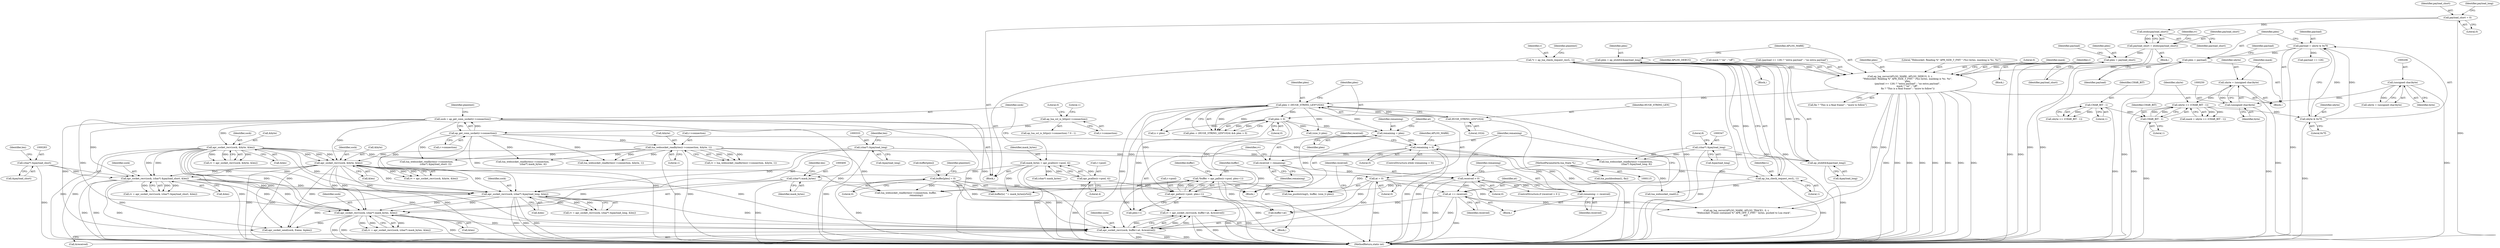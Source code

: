 digraph "0_httpd_643f0fcf3b8ab09a68f0ecd2aa37aafeda3e63ef@API" {
"1000469" [label="(Call,rv = apr_socket_recv(sock, buffer+at, &received))"];
"1000471" [label="(Call,apr_socket_recv(sock, buffer+at, &received))"];
"1000330" [label="(Call,apr_socket_recv(sock, (char*) &payload_long, &len))"];
"1000225" [label="(Call,apr_socket_recv(sock, &byte, &len))"];
"1000165" [label="(Call,sock = ap_get_conn_socket(r->connection))"];
"1000167" [label="(Call,ap_get_conn_socket(r->connection))"];
"1000152" [label="(Call,ap_lua_ssl_is_https(r->connection))"];
"1000176" [label="(Call,apr_socket_recv(sock, &byte, &len))"];
"1000186" [label="(Call,lua_websocket_readbytes(r->connection, &byte, 1))"];
"1000280" [label="(Call,apr_socket_recv(sock, (char*) &payload_short, &len))"];
"1000282" [label="(Call,(char*) &payload_short)"];
"1000332" [label="(Call,(char*) &payload_long)"];
"1000397" [label="(Call,apr_socket_recv(sock, (char*) mask_bytes, &len))"];
"1000399" [label="(Call,(char*) mask_bytes)"];
"1000158" [label="(Call,mask_bytes = apr_pcalloc(r->pool, 4))"];
"1000160" [label="(Call,apr_pcalloc(r->pool, 4))"];
"1000444" [label="(Call,*buffer = apr_palloc(r->pool, plen+1))"];
"1000446" [label="(Call,apr_palloc(r->pool, plen+1))"];
"1000425" [label="(Call,plen < (HUGE_STRING_LEN*1024))"];
"1000365" [label="(Call,ap_log_rerror(APLOG_MARK, APLOG_DEBUG, 0, r, \n                    \"Websocket: Reading %\" APR_SIZE_T_FMT \" (%s) bytes, masking is %s. %s\", \n                    plen,\n                    (payload >= 126) ? \"extra payload\" : \"no extra payload\", \n                    mask ? \"on\" : \"off\", \n                    fin ? \"This is a final frame\" : \"more to follow\"))"];
"1000144" [label="(Call,*r = ap_lua_check_request_rec(L, 1))"];
"1000146" [label="(Call,ap_lua_check_request_rec(L, 1))"];
"1000116" [label="(MethodParameterIn,lua_State *L)"];
"1000356" [label="(Call,plen = ap_ntoh64(&payload_long))"];
"1000358" [label="(Call,ap_ntoh64(&payload_long))"];
"1000346" [label="(Call,(char*) &payload_long)"];
"1000310" [label="(Call,plen = payload_short)"];
"1000301" [label="(Call,payload_short = ntohs(payload_short))"];
"1000303" [label="(Call,ntohs(payload_short))"];
"1000133" [label="(Call,payload_short = 0)"];
"1000264" [label="(Call,plen = payload)"];
"1000259" [label="(Call,payload = ubyte & 0x7f)"];
"1000261" [label="(Call,ubyte & 0x7f)"];
"1000254" [label="(Call,ubyte >> (CHAR_BIT - 1))"];
"1000247" [label="(Call,ubyte = (unsigned char)byte)"];
"1000249" [label="(Call,(unsigned char)byte)"];
"1000205" [label="(Call,(unsigned char)byte)"];
"1000256" [label="(Call,CHAR_BIT - 1)"];
"1000212" [label="(Call,CHAR_BIT - 1)"];
"1000427" [label="(Call,HUGE_STRING_LEN*1024)"];
"1000430" [label="(Call,plen > 0)"];
"1000453" [label="(Call,buffer[plen] = 0)"];
"1000440" [label="(Call,at = 0)"];
"1000486" [label="(Call,at += received)"];
"1000479" [label="(Call,received > 0)"];
"1000466" [label="(Call,received = remaining)"];
"1000462" [label="(Call,remaining > 0)"];
"1000435" [label="(Call,remaining = plen)"];
"1000483" [label="(Call,remaining -= received)"];
"1000249" [label="(Call,(unsigned char)byte)"];
"1000365" [label="(Call,ap_log_rerror(APLOG_MARK, APLOG_DEBUG, 0, r, \n                    \"Websocket: Reading %\" APR_SIZE_T_FMT \" (%s) bytes, masking is %s. %s\", \n                    plen,\n                    (payload >= 126) ? \"extra payload\" : \"no extra payload\", \n                    mask ? \"on\" : \"off\", \n                    fin ? \"This is a final frame\" : \"more to follow\"))"];
"1000265" [label="(Identifier,plen)"];
"1000519" [label="(Call,buffer[n] ^= mask_bytes[n%4])"];
"1000382" [label="(Call,fin ? \"This is a final frame\" : \"more to follow\")"];
"1000482" [label="(Block,)"];
"1000453" [label="(Call,buffer[plen] = 0)"];
"1000117" [label="(Block,)"];
"1000401" [label="(Identifier,mask_bytes)"];
"1000235" [label="(Call,lua_websocket_readbytes(r->connection, &byte, 1))"];
"1000464" [label="(Literal,0)"];
"1000469" [label="(Call,rv = apr_socket_recv(sock, buffer+at, &received))"];
"1000371" [label="(Identifier,plen)"];
"1000402" [label="(Call,&len)"];
"1000286" [label="(Call,&len)"];
"1000180" [label="(Call,&len)"];
"1000207" [label="(Identifier,byte)"];
"1000500" [label="(Call,lua_websocket_readbytes(r->connection, buffer, \n                            remaining))"];
"1000528" [label="(Call,lua_pushlstring(L, buffer, (size_t) plen))"];
"1000304" [label="(Identifier,payload_short)"];
"1000254" [label="(Call,ubyte >> (CHAR_BIT - 1))"];
"1000487" [label="(Identifier,at)"];
"1000176" [label="(Call,apr_socket_recv(sock, &byte, &len))"];
"1000187" [label="(Call,r->connection)"];
"1000485" [label="(Identifier,received)"];
"1000470" [label="(Identifier,rv)"];
"1000161" [label="(Call,r->pool)"];
"1000158" [label="(Call,mask_bytes = apr_pcalloc(r->pool, 4))"];
"1000336" [label="(Call,&len)"];
"1000403" [label="(Identifier,len)"];
"1000271" [label="(Block,)"];
"1000134" [label="(Identifier,payload_short)"];
"1000330" [label="(Call,apr_socket_recv(sock, (char*) &payload_long, &len))"];
"1000444" [label="(Call,*buffer = apr_palloc(r->pool, plen+1))"];
"1000436" [label="(Identifier,remaining)"];
"1000309" [label="(Block,)"];
"1000153" [label="(Call,r->connection)"];
"1000433" [label="(Block,)"];
"1000116" [label="(MethodParameterIn,lua_State *L)"];
"1000226" [label="(Identifier,sock)"];
"1000307" [label="(Identifier,rv)"];
"1000479" [label="(Call,received > 0)"];
"1000466" [label="(Call,received = remaining)"];
"1000437" [label="(Identifier,plen)"];
"1000455" [label="(Identifier,buffer)"];
"1000513" [label="(Call,n < plen)"];
"1000454" [label="(Call,buffer[plen])"];
"1000359" [label="(Call,&payload_long)"];
"1000302" [label="(Identifier,payload_short)"];
"1000461" [label="(ControlStructure,while (remaining > 0))"];
"1000435" [label="(Call,remaining = plen)"];
"1000478" [label="(ControlStructure,if (received > 0 ))"];
"1000356" [label="(Call,plen = ap_ntoh64(&payload_long))"];
"1000144" [label="(Call,*r = ap_lua_check_request_rec(L, 1))"];
"1000266" [label="(Identifier,payload)"];
"1000212" [label="(Call,CHAR_BIT - 1)"];
"1000205" [label="(Call,(unsigned char)byte)"];
"1000174" [label="(Call,rv = apr_socket_recv(sock, &byte, &len))"];
"1000256" [label="(Call,CHAR_BIT - 1)"];
"1000311" [label="(Identifier,plen)"];
"1000253" [label="(Identifier,mask)"];
"1000178" [label="(Call,&byte)"];
"1000319" [label="(Identifier,payload)"];
"1000255" [label="(Identifier,ubyte)"];
"1000428" [label="(Identifier,HUGE_STRING_LEN)"];
"1000432" [label="(Literal,0)"];
"1000531" [label="(Call,(size_t) plen)"];
"1000346" [label="(Call,(char*) &payload_long)"];
"1000147" [label="(Identifier,L)"];
"1000483" [label="(Call,remaining -= received)"];
"1000150" [label="(Identifier,plaintext)"];
"1000459" [label="(Identifier,plaintext)"];
"1000370" [label="(Literal,\"Websocket: Reading %\" APR_SIZE_T_FMT \" (%s) bytes, masking is %s. %s\")"];
"1000227" [label="(Call,&byte)"];
"1000450" [label="(Call,plen+1)"];
"1000159" [label="(Identifier,mask_bytes)"];
"1000366" [label="(Identifier,APLOG_MARK)"];
"1000165" [label="(Call,sock = ap_get_conn_socket(r->connection))"];
"1000246" [label="(Block,)"];
"1000172" [label="(Identifier,plaintext)"];
"1000259" [label="(Call,payload = ubyte & 0x7f)"];
"1000481" [label="(Literal,0)"];
"1000280" [label="(Call,apr_socket_recv(sock, (char*) &payload_short, &len))"];
"1000357" [label="(Identifier,plen)"];
"1000164" [label="(Literal,4)"];
"1000160" [label="(Call,apr_pcalloc(r->pool, 4))"];
"1000430" [label="(Call,plen > 0)"];
"1000446" [label="(Call,apr_palloc(r->pool, plen+1))"];
"1000292" [label="(Call,lua_websocket_readbytes(r->connection, \n                        (char*) &payload_short, 2))"];
"1000488" [label="(Identifier,received)"];
"1000268" [label="(Call,payload == 126)"];
"1000184" [label="(Call,rv = lua_websocket_readbytes(r->connection, &byte, 1))"];
"1000312" [label="(Identifier,payload_short)"];
"1000463" [label="(Identifier,remaining)"];
"1000395" [label="(Call,rv = apr_socket_recv(sock, (char*) mask_bytes, &len))"];
"1000368" [label="(Literal,0)"];
"1000355" [label="(Block,)"];
"1000486" [label="(Call,at += received)"];
"1000332" [label="(Call,(char*) &payload_long)"];
"1000151" [label="(Call,ap_lua_ssl_is_https(r->connection) ? 0 : 1)"];
"1000264" [label="(Call,plen = payload)"];
"1000425" [label="(Call,plen < (HUGE_STRING_LEN*1024))"];
"1000166" [label="(Identifier,sock)"];
"1000426" [label="(Identifier,plen)"];
"1000133" [label="(Call,payload_short = 0)"];
"1000328" [label="(Call,rv = apr_socket_recv(sock, (char*) &payload_long, &len))"];
"1000431" [label="(Identifier,plen)"];
"1000387" [label="(Identifier,mask)"];
"1000190" [label="(Call,&byte)"];
"1000186" [label="(Call,lua_websocket_readbytes(r->connection, &byte, 1))"];
"1000342" [label="(Call,lua_websocket_readbytes(r->connection, \n                            (char*) &payload_long, 8))"];
"1000408" [label="(Call,lua_websocket_readbytes(r->connection, \n                            (char*) mask_bytes, 4))"];
"1000156" [label="(Literal,0)"];
"1000257" [label="(Identifier,CHAR_BIT)"];
"1000457" [label="(Literal,0)"];
"1000263" [label="(Literal,0x7f)"];
"1000489" [label="(Call,ap_log_rerror(APLOG_MARK, APLOG_TRACE1, 0, r, \n                    \"Websocket: Frame contained %\" APR_OFF_T_FMT \" bytes, pushed to Lua stack\", \n                        at))"];
"1000192" [label="(Literal,1)"];
"1000310" [label="(Call,plen = payload_short)"];
"1000348" [label="(Call,&payload_long)"];
"1000210" [label="(Call,ubyte >> (CHAR_BIT - 1))"];
"1000334" [label="(Call,&payload_long)"];
"1000442" [label="(Literal,0)"];
"1000214" [label="(Literal,1)"];
"1000203" [label="(Call,ubyte = (unsigned char)byte)"];
"1000177" [label="(Identifier,sock)"];
"1000252" [label="(Call,mask = ubyte >> (CHAR_BIT - 1))"];
"1000397" [label="(Call,apr_socket_recv(sock, (char*) mask_bytes, &len))"];
"1000462" [label="(Call,remaining > 0)"];
"1000248" [label="(Identifier,ubyte)"];
"1000429" [label="(Literal,1024)"];
"1000146" [label="(Call,ap_lua_check_request_rec(L, 1))"];
"1000399" [label="(Call,(char*) mask_bytes)"];
"1000468" [label="(Identifier,remaining)"];
"1000471" [label="(Call,apr_socket_recv(sock, buffer+at, &received))"];
"1000558" [label="(Call,apr_socket_send(sock, frame, &plen))"];
"1000247" [label="(Call,ubyte = (unsigned char)byte)"];
"1000476" [label="(Call,&received)"];
"1000563" [label="(Call,lua_websocket_read(L))"];
"1000138" [label="(Identifier,payload_long)"];
"1000145" [label="(Identifier,r)"];
"1000465" [label="(Block,)"];
"1000223" [label="(Call,rv = apr_socket_recv(sock, &byte, &len))"];
"1000303" [label="(Call,ntohs(payload_short))"];
"1000157" [label="(Literal,1)"];
"1000278" [label="(Call,rv = apr_socket_recv(sock, (char*) &payload_short, &len))"];
"1000167" [label="(Call,ap_get_conn_socket(r->connection))"];
"1000251" [label="(Identifier,byte)"];
"1000447" [label="(Call,r->pool)"];
"1000225" [label="(Call,apr_socket_recv(sock, &byte, &len))"];
"1000369" [label="(Identifier,r)"];
"1000284" [label="(Call,&payload_short)"];
"1000440" [label="(Call,at = 0)"];
"1000534" [label="(Call,lua_pushboolean(L, fin))"];
"1000258" [label="(Literal,1)"];
"1000213" [label="(Identifier,CHAR_BIT)"];
"1000480" [label="(Identifier,received)"];
"1000135" [label="(Literal,0)"];
"1000424" [label="(Call,plen < (HUGE_STRING_LEN*1024) && plen > 0)"];
"1000427" [label="(Call,HUGE_STRING_LEN*1024)"];
"1000260" [label="(Identifier,payload)"];
"1000168" [label="(Call,r->connection)"];
"1000398" [label="(Identifier,sock)"];
"1000152" [label="(Call,ap_lua_ssl_is_https(r->connection))"];
"1000301" [label="(Call,payload_short = ntohs(payload_short))"];
"1000281" [label="(Identifier,sock)"];
"1000262" [label="(Identifier,ubyte)"];
"1000441" [label="(Identifier,at)"];
"1000367" [label="(Identifier,APLOG_DEBUG)"];
"1000269" [label="(Identifier,payload)"];
"1000282" [label="(Call,(char*) &payload_short)"];
"1000287" [label="(Identifier,len)"];
"1000350" [label="(Literal,8)"];
"1000467" [label="(Identifier,received)"];
"1000378" [label="(Call,mask ? \"on\" : \"off\")"];
"1000358" [label="(Call,ap_ntoh64(&payload_long))"];
"1000472" [label="(Identifier,sock)"];
"1000445" [label="(Identifier,buffer)"];
"1000337" [label="(Identifier,len)"];
"1000372" [label="(Call,(payload >= 126) ? \"extra payload\" : \"no extra payload\")"];
"1000261" [label="(Call,ubyte & 0x7f)"];
"1000148" [label="(Literal,1)"];
"1000331" [label="(Identifier,sock)"];
"1000484" [label="(Identifier,remaining)"];
"1000567" [label="(MethodReturn,static int)"];
"1000473" [label="(Call,buffer+at)"];
"1000412" [label="(Call,(char*) mask_bytes)"];
"1000229" [label="(Call,&len)"];
"1000490" [label="(Identifier,APLOG_MARK)"];
"1000469" -> "1000465"  [label="AST: "];
"1000469" -> "1000471"  [label="CFG: "];
"1000470" -> "1000469"  [label="AST: "];
"1000471" -> "1000469"  [label="AST: "];
"1000480" -> "1000469"  [label="CFG: "];
"1000469" -> "1000567"  [label="DDG: "];
"1000469" -> "1000567"  [label="DDG: "];
"1000471" -> "1000469"  [label="DDG: "];
"1000471" -> "1000469"  [label="DDG: "];
"1000471" -> "1000469"  [label="DDG: "];
"1000471" -> "1000476"  [label="CFG: "];
"1000472" -> "1000471"  [label="AST: "];
"1000473" -> "1000471"  [label="AST: "];
"1000476" -> "1000471"  [label="AST: "];
"1000471" -> "1000567"  [label="DDG: "];
"1000471" -> "1000567"  [label="DDG: "];
"1000471" -> "1000567"  [label="DDG: "];
"1000330" -> "1000471"  [label="DDG: "];
"1000397" -> "1000471"  [label="DDG: "];
"1000225" -> "1000471"  [label="DDG: "];
"1000165" -> "1000471"  [label="DDG: "];
"1000280" -> "1000471"  [label="DDG: "];
"1000176" -> "1000471"  [label="DDG: "];
"1000444" -> "1000471"  [label="DDG: "];
"1000453" -> "1000471"  [label="DDG: "];
"1000440" -> "1000471"  [label="DDG: "];
"1000486" -> "1000471"  [label="DDG: "];
"1000330" -> "1000328"  [label="AST: "];
"1000330" -> "1000336"  [label="CFG: "];
"1000331" -> "1000330"  [label="AST: "];
"1000332" -> "1000330"  [label="AST: "];
"1000336" -> "1000330"  [label="AST: "];
"1000328" -> "1000330"  [label="CFG: "];
"1000330" -> "1000567"  [label="DDG: "];
"1000330" -> "1000567"  [label="DDG: "];
"1000330" -> "1000567"  [label="DDG: "];
"1000330" -> "1000328"  [label="DDG: "];
"1000330" -> "1000328"  [label="DDG: "];
"1000330" -> "1000328"  [label="DDG: "];
"1000225" -> "1000330"  [label="DDG: "];
"1000225" -> "1000330"  [label="DDG: "];
"1000165" -> "1000330"  [label="DDG: "];
"1000280" -> "1000330"  [label="DDG: "];
"1000280" -> "1000330"  [label="DDG: "];
"1000176" -> "1000330"  [label="DDG: "];
"1000176" -> "1000330"  [label="DDG: "];
"1000332" -> "1000330"  [label="DDG: "];
"1000330" -> "1000397"  [label="DDG: "];
"1000330" -> "1000397"  [label="DDG: "];
"1000330" -> "1000558"  [label="DDG: "];
"1000225" -> "1000223"  [label="AST: "];
"1000225" -> "1000229"  [label="CFG: "];
"1000226" -> "1000225"  [label="AST: "];
"1000227" -> "1000225"  [label="AST: "];
"1000229" -> "1000225"  [label="AST: "];
"1000223" -> "1000225"  [label="CFG: "];
"1000225" -> "1000567"  [label="DDG: "];
"1000225" -> "1000567"  [label="DDG: "];
"1000225" -> "1000567"  [label="DDG: "];
"1000225" -> "1000223"  [label="DDG: "];
"1000225" -> "1000223"  [label="DDG: "];
"1000225" -> "1000223"  [label="DDG: "];
"1000165" -> "1000225"  [label="DDG: "];
"1000176" -> "1000225"  [label="DDG: "];
"1000176" -> "1000225"  [label="DDG: "];
"1000176" -> "1000225"  [label="DDG: "];
"1000186" -> "1000225"  [label="DDG: "];
"1000225" -> "1000280"  [label="DDG: "];
"1000225" -> "1000280"  [label="DDG: "];
"1000225" -> "1000397"  [label="DDG: "];
"1000225" -> "1000397"  [label="DDG: "];
"1000225" -> "1000558"  [label="DDG: "];
"1000165" -> "1000117"  [label="AST: "];
"1000165" -> "1000167"  [label="CFG: "];
"1000166" -> "1000165"  [label="AST: "];
"1000167" -> "1000165"  [label="AST: "];
"1000172" -> "1000165"  [label="CFG: "];
"1000165" -> "1000567"  [label="DDG: "];
"1000165" -> "1000567"  [label="DDG: "];
"1000167" -> "1000165"  [label="DDG: "];
"1000165" -> "1000176"  [label="DDG: "];
"1000165" -> "1000280"  [label="DDG: "];
"1000165" -> "1000397"  [label="DDG: "];
"1000165" -> "1000558"  [label="DDG: "];
"1000167" -> "1000168"  [label="CFG: "];
"1000168" -> "1000167"  [label="AST: "];
"1000167" -> "1000567"  [label="DDG: "];
"1000152" -> "1000167"  [label="DDG: "];
"1000167" -> "1000186"  [label="DDG: "];
"1000167" -> "1000235"  [label="DDG: "];
"1000167" -> "1000292"  [label="DDG: "];
"1000167" -> "1000342"  [label="DDG: "];
"1000167" -> "1000408"  [label="DDG: "];
"1000167" -> "1000500"  [label="DDG: "];
"1000152" -> "1000151"  [label="AST: "];
"1000152" -> "1000153"  [label="CFG: "];
"1000153" -> "1000152"  [label="AST: "];
"1000156" -> "1000152"  [label="CFG: "];
"1000157" -> "1000152"  [label="CFG: "];
"1000176" -> "1000174"  [label="AST: "];
"1000176" -> "1000180"  [label="CFG: "];
"1000177" -> "1000176"  [label="AST: "];
"1000178" -> "1000176"  [label="AST: "];
"1000180" -> "1000176"  [label="AST: "];
"1000174" -> "1000176"  [label="CFG: "];
"1000176" -> "1000567"  [label="DDG: "];
"1000176" -> "1000567"  [label="DDG: "];
"1000176" -> "1000567"  [label="DDG: "];
"1000176" -> "1000174"  [label="DDG: "];
"1000176" -> "1000174"  [label="DDG: "];
"1000176" -> "1000174"  [label="DDG: "];
"1000176" -> "1000235"  [label="DDG: "];
"1000176" -> "1000280"  [label="DDG: "];
"1000176" -> "1000280"  [label="DDG: "];
"1000176" -> "1000397"  [label="DDG: "];
"1000176" -> "1000397"  [label="DDG: "];
"1000176" -> "1000558"  [label="DDG: "];
"1000186" -> "1000184"  [label="AST: "];
"1000186" -> "1000192"  [label="CFG: "];
"1000187" -> "1000186"  [label="AST: "];
"1000190" -> "1000186"  [label="AST: "];
"1000192" -> "1000186"  [label="AST: "];
"1000184" -> "1000186"  [label="CFG: "];
"1000186" -> "1000567"  [label="DDG: "];
"1000186" -> "1000567"  [label="DDG: "];
"1000186" -> "1000184"  [label="DDG: "];
"1000186" -> "1000184"  [label="DDG: "];
"1000186" -> "1000184"  [label="DDG: "];
"1000186" -> "1000235"  [label="DDG: "];
"1000186" -> "1000235"  [label="DDG: "];
"1000186" -> "1000292"  [label="DDG: "];
"1000186" -> "1000342"  [label="DDG: "];
"1000186" -> "1000408"  [label="DDG: "];
"1000186" -> "1000500"  [label="DDG: "];
"1000280" -> "1000278"  [label="AST: "];
"1000280" -> "1000286"  [label="CFG: "];
"1000281" -> "1000280"  [label="AST: "];
"1000282" -> "1000280"  [label="AST: "];
"1000286" -> "1000280"  [label="AST: "];
"1000278" -> "1000280"  [label="CFG: "];
"1000280" -> "1000567"  [label="DDG: "];
"1000280" -> "1000567"  [label="DDG: "];
"1000280" -> "1000567"  [label="DDG: "];
"1000280" -> "1000278"  [label="DDG: "];
"1000280" -> "1000278"  [label="DDG: "];
"1000280" -> "1000278"  [label="DDG: "];
"1000282" -> "1000280"  [label="DDG: "];
"1000280" -> "1000397"  [label="DDG: "];
"1000280" -> "1000397"  [label="DDG: "];
"1000280" -> "1000558"  [label="DDG: "];
"1000282" -> "1000284"  [label="CFG: "];
"1000283" -> "1000282"  [label="AST: "];
"1000284" -> "1000282"  [label="AST: "];
"1000287" -> "1000282"  [label="CFG: "];
"1000282" -> "1000567"  [label="DDG: "];
"1000332" -> "1000334"  [label="CFG: "];
"1000333" -> "1000332"  [label="AST: "];
"1000334" -> "1000332"  [label="AST: "];
"1000337" -> "1000332"  [label="CFG: "];
"1000332" -> "1000567"  [label="DDG: "];
"1000332" -> "1000358"  [label="DDG: "];
"1000397" -> "1000395"  [label="AST: "];
"1000397" -> "1000402"  [label="CFG: "];
"1000398" -> "1000397"  [label="AST: "];
"1000399" -> "1000397"  [label="AST: "];
"1000402" -> "1000397"  [label="AST: "];
"1000395" -> "1000397"  [label="CFG: "];
"1000397" -> "1000567"  [label="DDG: "];
"1000397" -> "1000567"  [label="DDG: "];
"1000397" -> "1000567"  [label="DDG: "];
"1000397" -> "1000395"  [label="DDG: "];
"1000397" -> "1000395"  [label="DDG: "];
"1000397" -> "1000395"  [label="DDG: "];
"1000399" -> "1000397"  [label="DDG: "];
"1000397" -> "1000558"  [label="DDG: "];
"1000399" -> "1000401"  [label="CFG: "];
"1000400" -> "1000399"  [label="AST: "];
"1000401" -> "1000399"  [label="AST: "];
"1000403" -> "1000399"  [label="CFG: "];
"1000399" -> "1000567"  [label="DDG: "];
"1000158" -> "1000399"  [label="DDG: "];
"1000399" -> "1000519"  [label="DDG: "];
"1000158" -> "1000117"  [label="AST: "];
"1000158" -> "1000160"  [label="CFG: "];
"1000159" -> "1000158"  [label="AST: "];
"1000160" -> "1000158"  [label="AST: "];
"1000166" -> "1000158"  [label="CFG: "];
"1000158" -> "1000567"  [label="DDG: "];
"1000158" -> "1000567"  [label="DDG: "];
"1000160" -> "1000158"  [label="DDG: "];
"1000160" -> "1000158"  [label="DDG: "];
"1000158" -> "1000412"  [label="DDG: "];
"1000158" -> "1000519"  [label="DDG: "];
"1000160" -> "1000164"  [label="CFG: "];
"1000161" -> "1000160"  [label="AST: "];
"1000164" -> "1000160"  [label="AST: "];
"1000160" -> "1000567"  [label="DDG: "];
"1000160" -> "1000446"  [label="DDG: "];
"1000444" -> "1000433"  [label="AST: "];
"1000444" -> "1000446"  [label="CFG: "];
"1000445" -> "1000444"  [label="AST: "];
"1000446" -> "1000444"  [label="AST: "];
"1000455" -> "1000444"  [label="CFG: "];
"1000444" -> "1000567"  [label="DDG: "];
"1000446" -> "1000444"  [label="DDG: "];
"1000446" -> "1000444"  [label="DDG: "];
"1000444" -> "1000473"  [label="DDG: "];
"1000444" -> "1000500"  [label="DDG: "];
"1000444" -> "1000519"  [label="DDG: "];
"1000444" -> "1000528"  [label="DDG: "];
"1000446" -> "1000450"  [label="CFG: "];
"1000447" -> "1000446"  [label="AST: "];
"1000450" -> "1000446"  [label="AST: "];
"1000446" -> "1000567"  [label="DDG: "];
"1000446" -> "1000567"  [label="DDG: "];
"1000425" -> "1000446"  [label="DDG: "];
"1000430" -> "1000446"  [label="DDG: "];
"1000425" -> "1000424"  [label="AST: "];
"1000425" -> "1000427"  [label="CFG: "];
"1000426" -> "1000425"  [label="AST: "];
"1000427" -> "1000425"  [label="AST: "];
"1000431" -> "1000425"  [label="CFG: "];
"1000424" -> "1000425"  [label="CFG: "];
"1000425" -> "1000567"  [label="DDG: "];
"1000425" -> "1000567"  [label="DDG: "];
"1000425" -> "1000424"  [label="DDG: "];
"1000425" -> "1000424"  [label="DDG: "];
"1000365" -> "1000425"  [label="DDG: "];
"1000427" -> "1000425"  [label="DDG: "];
"1000427" -> "1000425"  [label="DDG: "];
"1000425" -> "1000430"  [label="DDG: "];
"1000425" -> "1000435"  [label="DDG: "];
"1000425" -> "1000450"  [label="DDG: "];
"1000425" -> "1000513"  [label="DDG: "];
"1000425" -> "1000531"  [label="DDG: "];
"1000365" -> "1000246"  [label="AST: "];
"1000365" -> "1000382"  [label="CFG: "];
"1000366" -> "1000365"  [label="AST: "];
"1000367" -> "1000365"  [label="AST: "];
"1000368" -> "1000365"  [label="AST: "];
"1000369" -> "1000365"  [label="AST: "];
"1000370" -> "1000365"  [label="AST: "];
"1000371" -> "1000365"  [label="AST: "];
"1000372" -> "1000365"  [label="AST: "];
"1000378" -> "1000365"  [label="AST: "];
"1000382" -> "1000365"  [label="AST: "];
"1000387" -> "1000365"  [label="CFG: "];
"1000365" -> "1000567"  [label="DDG: "];
"1000365" -> "1000567"  [label="DDG: "];
"1000365" -> "1000567"  [label="DDG: "];
"1000365" -> "1000567"  [label="DDG: "];
"1000365" -> "1000567"  [label="DDG: "];
"1000365" -> "1000567"  [label="DDG: "];
"1000365" -> "1000567"  [label="DDG: "];
"1000365" -> "1000567"  [label="DDG: "];
"1000144" -> "1000365"  [label="DDG: "];
"1000356" -> "1000365"  [label="DDG: "];
"1000310" -> "1000365"  [label="DDG: "];
"1000264" -> "1000365"  [label="DDG: "];
"1000365" -> "1000489"  [label="DDG: "];
"1000365" -> "1000489"  [label="DDG: "];
"1000144" -> "1000117"  [label="AST: "];
"1000144" -> "1000146"  [label="CFG: "];
"1000145" -> "1000144"  [label="AST: "];
"1000146" -> "1000144"  [label="AST: "];
"1000150" -> "1000144"  [label="CFG: "];
"1000144" -> "1000567"  [label="DDG: "];
"1000144" -> "1000567"  [label="DDG: "];
"1000146" -> "1000144"  [label="DDG: "];
"1000146" -> "1000144"  [label="DDG: "];
"1000146" -> "1000148"  [label="CFG: "];
"1000147" -> "1000146"  [label="AST: "];
"1000148" -> "1000146"  [label="AST: "];
"1000146" -> "1000567"  [label="DDG: "];
"1000116" -> "1000146"  [label="DDG: "];
"1000146" -> "1000528"  [label="DDG: "];
"1000146" -> "1000563"  [label="DDG: "];
"1000116" -> "1000115"  [label="AST: "];
"1000116" -> "1000567"  [label="DDG: "];
"1000116" -> "1000528"  [label="DDG: "];
"1000116" -> "1000534"  [label="DDG: "];
"1000116" -> "1000563"  [label="DDG: "];
"1000356" -> "1000355"  [label="AST: "];
"1000356" -> "1000358"  [label="CFG: "];
"1000357" -> "1000356"  [label="AST: "];
"1000358" -> "1000356"  [label="AST: "];
"1000366" -> "1000356"  [label="CFG: "];
"1000356" -> "1000567"  [label="DDG: "];
"1000358" -> "1000356"  [label="DDG: "];
"1000358" -> "1000359"  [label="CFG: "];
"1000359" -> "1000358"  [label="AST: "];
"1000358" -> "1000567"  [label="DDG: "];
"1000346" -> "1000358"  [label="DDG: "];
"1000346" -> "1000342"  [label="AST: "];
"1000346" -> "1000348"  [label="CFG: "];
"1000347" -> "1000346"  [label="AST: "];
"1000348" -> "1000346"  [label="AST: "];
"1000350" -> "1000346"  [label="CFG: "];
"1000346" -> "1000567"  [label="DDG: "];
"1000346" -> "1000342"  [label="DDG: "];
"1000310" -> "1000309"  [label="AST: "];
"1000310" -> "1000312"  [label="CFG: "];
"1000311" -> "1000310"  [label="AST: "];
"1000312" -> "1000310"  [label="AST: "];
"1000319" -> "1000310"  [label="CFG: "];
"1000310" -> "1000567"  [label="DDG: "];
"1000310" -> "1000567"  [label="DDG: "];
"1000301" -> "1000310"  [label="DDG: "];
"1000301" -> "1000271"  [label="AST: "];
"1000301" -> "1000303"  [label="CFG: "];
"1000302" -> "1000301"  [label="AST: "];
"1000303" -> "1000301"  [label="AST: "];
"1000307" -> "1000301"  [label="CFG: "];
"1000301" -> "1000567"  [label="DDG: "];
"1000301" -> "1000567"  [label="DDG: "];
"1000303" -> "1000301"  [label="DDG: "];
"1000303" -> "1000304"  [label="CFG: "];
"1000304" -> "1000303"  [label="AST: "];
"1000133" -> "1000303"  [label="DDG: "];
"1000133" -> "1000117"  [label="AST: "];
"1000133" -> "1000135"  [label="CFG: "];
"1000134" -> "1000133"  [label="AST: "];
"1000135" -> "1000133"  [label="AST: "];
"1000138" -> "1000133"  [label="CFG: "];
"1000133" -> "1000567"  [label="DDG: "];
"1000264" -> "1000246"  [label="AST: "];
"1000264" -> "1000266"  [label="CFG: "];
"1000265" -> "1000264"  [label="AST: "];
"1000266" -> "1000264"  [label="AST: "];
"1000269" -> "1000264"  [label="CFG: "];
"1000264" -> "1000567"  [label="DDG: "];
"1000259" -> "1000264"  [label="DDG: "];
"1000259" -> "1000246"  [label="AST: "];
"1000259" -> "1000261"  [label="CFG: "];
"1000260" -> "1000259"  [label="AST: "];
"1000261" -> "1000259"  [label="AST: "];
"1000265" -> "1000259"  [label="CFG: "];
"1000259" -> "1000567"  [label="DDG: "];
"1000261" -> "1000259"  [label="DDG: "];
"1000261" -> "1000259"  [label="DDG: "];
"1000259" -> "1000268"  [label="DDG: "];
"1000261" -> "1000263"  [label="CFG: "];
"1000262" -> "1000261"  [label="AST: "];
"1000263" -> "1000261"  [label="AST: "];
"1000261" -> "1000567"  [label="DDG: "];
"1000254" -> "1000261"  [label="DDG: "];
"1000254" -> "1000252"  [label="AST: "];
"1000254" -> "1000256"  [label="CFG: "];
"1000255" -> "1000254"  [label="AST: "];
"1000256" -> "1000254"  [label="AST: "];
"1000252" -> "1000254"  [label="CFG: "];
"1000254" -> "1000567"  [label="DDG: "];
"1000254" -> "1000252"  [label="DDG: "];
"1000254" -> "1000252"  [label="DDG: "];
"1000247" -> "1000254"  [label="DDG: "];
"1000256" -> "1000254"  [label="DDG: "];
"1000256" -> "1000254"  [label="DDG: "];
"1000247" -> "1000246"  [label="AST: "];
"1000247" -> "1000249"  [label="CFG: "];
"1000248" -> "1000247"  [label="AST: "];
"1000249" -> "1000247"  [label="AST: "];
"1000253" -> "1000247"  [label="CFG: "];
"1000247" -> "1000567"  [label="DDG: "];
"1000249" -> "1000247"  [label="DDG: "];
"1000249" -> "1000251"  [label="CFG: "];
"1000250" -> "1000249"  [label="AST: "];
"1000251" -> "1000249"  [label="AST: "];
"1000249" -> "1000567"  [label="DDG: "];
"1000205" -> "1000249"  [label="DDG: "];
"1000205" -> "1000203"  [label="AST: "];
"1000205" -> "1000207"  [label="CFG: "];
"1000206" -> "1000205"  [label="AST: "];
"1000207" -> "1000205"  [label="AST: "];
"1000203" -> "1000205"  [label="CFG: "];
"1000205" -> "1000567"  [label="DDG: "];
"1000205" -> "1000203"  [label="DDG: "];
"1000256" -> "1000258"  [label="CFG: "];
"1000257" -> "1000256"  [label="AST: "];
"1000258" -> "1000256"  [label="AST: "];
"1000256" -> "1000567"  [label="DDG: "];
"1000212" -> "1000256"  [label="DDG: "];
"1000212" -> "1000210"  [label="AST: "];
"1000212" -> "1000214"  [label="CFG: "];
"1000213" -> "1000212"  [label="AST: "];
"1000214" -> "1000212"  [label="AST: "];
"1000210" -> "1000212"  [label="CFG: "];
"1000212" -> "1000567"  [label="DDG: "];
"1000212" -> "1000210"  [label="DDG: "];
"1000212" -> "1000210"  [label="DDG: "];
"1000427" -> "1000429"  [label="CFG: "];
"1000428" -> "1000427"  [label="AST: "];
"1000429" -> "1000427"  [label="AST: "];
"1000427" -> "1000567"  [label="DDG: "];
"1000430" -> "1000424"  [label="AST: "];
"1000430" -> "1000432"  [label="CFG: "];
"1000431" -> "1000430"  [label="AST: "];
"1000432" -> "1000430"  [label="AST: "];
"1000424" -> "1000430"  [label="CFG: "];
"1000430" -> "1000567"  [label="DDG: "];
"1000430" -> "1000424"  [label="DDG: "];
"1000430" -> "1000424"  [label="DDG: "];
"1000430" -> "1000435"  [label="DDG: "];
"1000430" -> "1000450"  [label="DDG: "];
"1000430" -> "1000513"  [label="DDG: "];
"1000430" -> "1000531"  [label="DDG: "];
"1000453" -> "1000433"  [label="AST: "];
"1000453" -> "1000457"  [label="CFG: "];
"1000454" -> "1000453"  [label="AST: "];
"1000457" -> "1000453"  [label="AST: "];
"1000459" -> "1000453"  [label="CFG: "];
"1000453" -> "1000567"  [label="DDG: "];
"1000453" -> "1000473"  [label="DDG: "];
"1000453" -> "1000500"  [label="DDG: "];
"1000453" -> "1000519"  [label="DDG: "];
"1000453" -> "1000528"  [label="DDG: "];
"1000440" -> "1000433"  [label="AST: "];
"1000440" -> "1000442"  [label="CFG: "];
"1000441" -> "1000440"  [label="AST: "];
"1000442" -> "1000440"  [label="AST: "];
"1000445" -> "1000440"  [label="CFG: "];
"1000440" -> "1000567"  [label="DDG: "];
"1000440" -> "1000473"  [label="DDG: "];
"1000440" -> "1000486"  [label="DDG: "];
"1000440" -> "1000489"  [label="DDG: "];
"1000486" -> "1000482"  [label="AST: "];
"1000486" -> "1000488"  [label="CFG: "];
"1000487" -> "1000486"  [label="AST: "];
"1000488" -> "1000486"  [label="AST: "];
"1000463" -> "1000486"  [label="CFG: "];
"1000486" -> "1000567"  [label="DDG: "];
"1000486" -> "1000473"  [label="DDG: "];
"1000479" -> "1000486"  [label="DDG: "];
"1000486" -> "1000489"  [label="DDG: "];
"1000479" -> "1000478"  [label="AST: "];
"1000479" -> "1000481"  [label="CFG: "];
"1000480" -> "1000479"  [label="AST: "];
"1000481" -> "1000479"  [label="AST: "];
"1000463" -> "1000479"  [label="CFG: "];
"1000484" -> "1000479"  [label="CFG: "];
"1000479" -> "1000567"  [label="DDG: "];
"1000479" -> "1000567"  [label="DDG: "];
"1000466" -> "1000479"  [label="DDG: "];
"1000479" -> "1000483"  [label="DDG: "];
"1000466" -> "1000465"  [label="AST: "];
"1000466" -> "1000468"  [label="CFG: "];
"1000467" -> "1000466"  [label="AST: "];
"1000468" -> "1000466"  [label="AST: "];
"1000470" -> "1000466"  [label="CFG: "];
"1000462" -> "1000466"  [label="DDG: "];
"1000462" -> "1000461"  [label="AST: "];
"1000462" -> "1000464"  [label="CFG: "];
"1000463" -> "1000462"  [label="AST: "];
"1000464" -> "1000462"  [label="AST: "];
"1000467" -> "1000462"  [label="CFG: "];
"1000490" -> "1000462"  [label="CFG: "];
"1000462" -> "1000567"  [label="DDG: "];
"1000462" -> "1000567"  [label="DDG: "];
"1000435" -> "1000462"  [label="DDG: "];
"1000483" -> "1000462"  [label="DDG: "];
"1000462" -> "1000483"  [label="DDG: "];
"1000435" -> "1000433"  [label="AST: "];
"1000435" -> "1000437"  [label="CFG: "];
"1000436" -> "1000435"  [label="AST: "];
"1000437" -> "1000435"  [label="AST: "];
"1000441" -> "1000435"  [label="CFG: "];
"1000435" -> "1000500"  [label="DDG: "];
"1000483" -> "1000482"  [label="AST: "];
"1000483" -> "1000485"  [label="CFG: "];
"1000484" -> "1000483"  [label="AST: "];
"1000485" -> "1000483"  [label="AST: "];
"1000487" -> "1000483"  [label="CFG: "];
}
